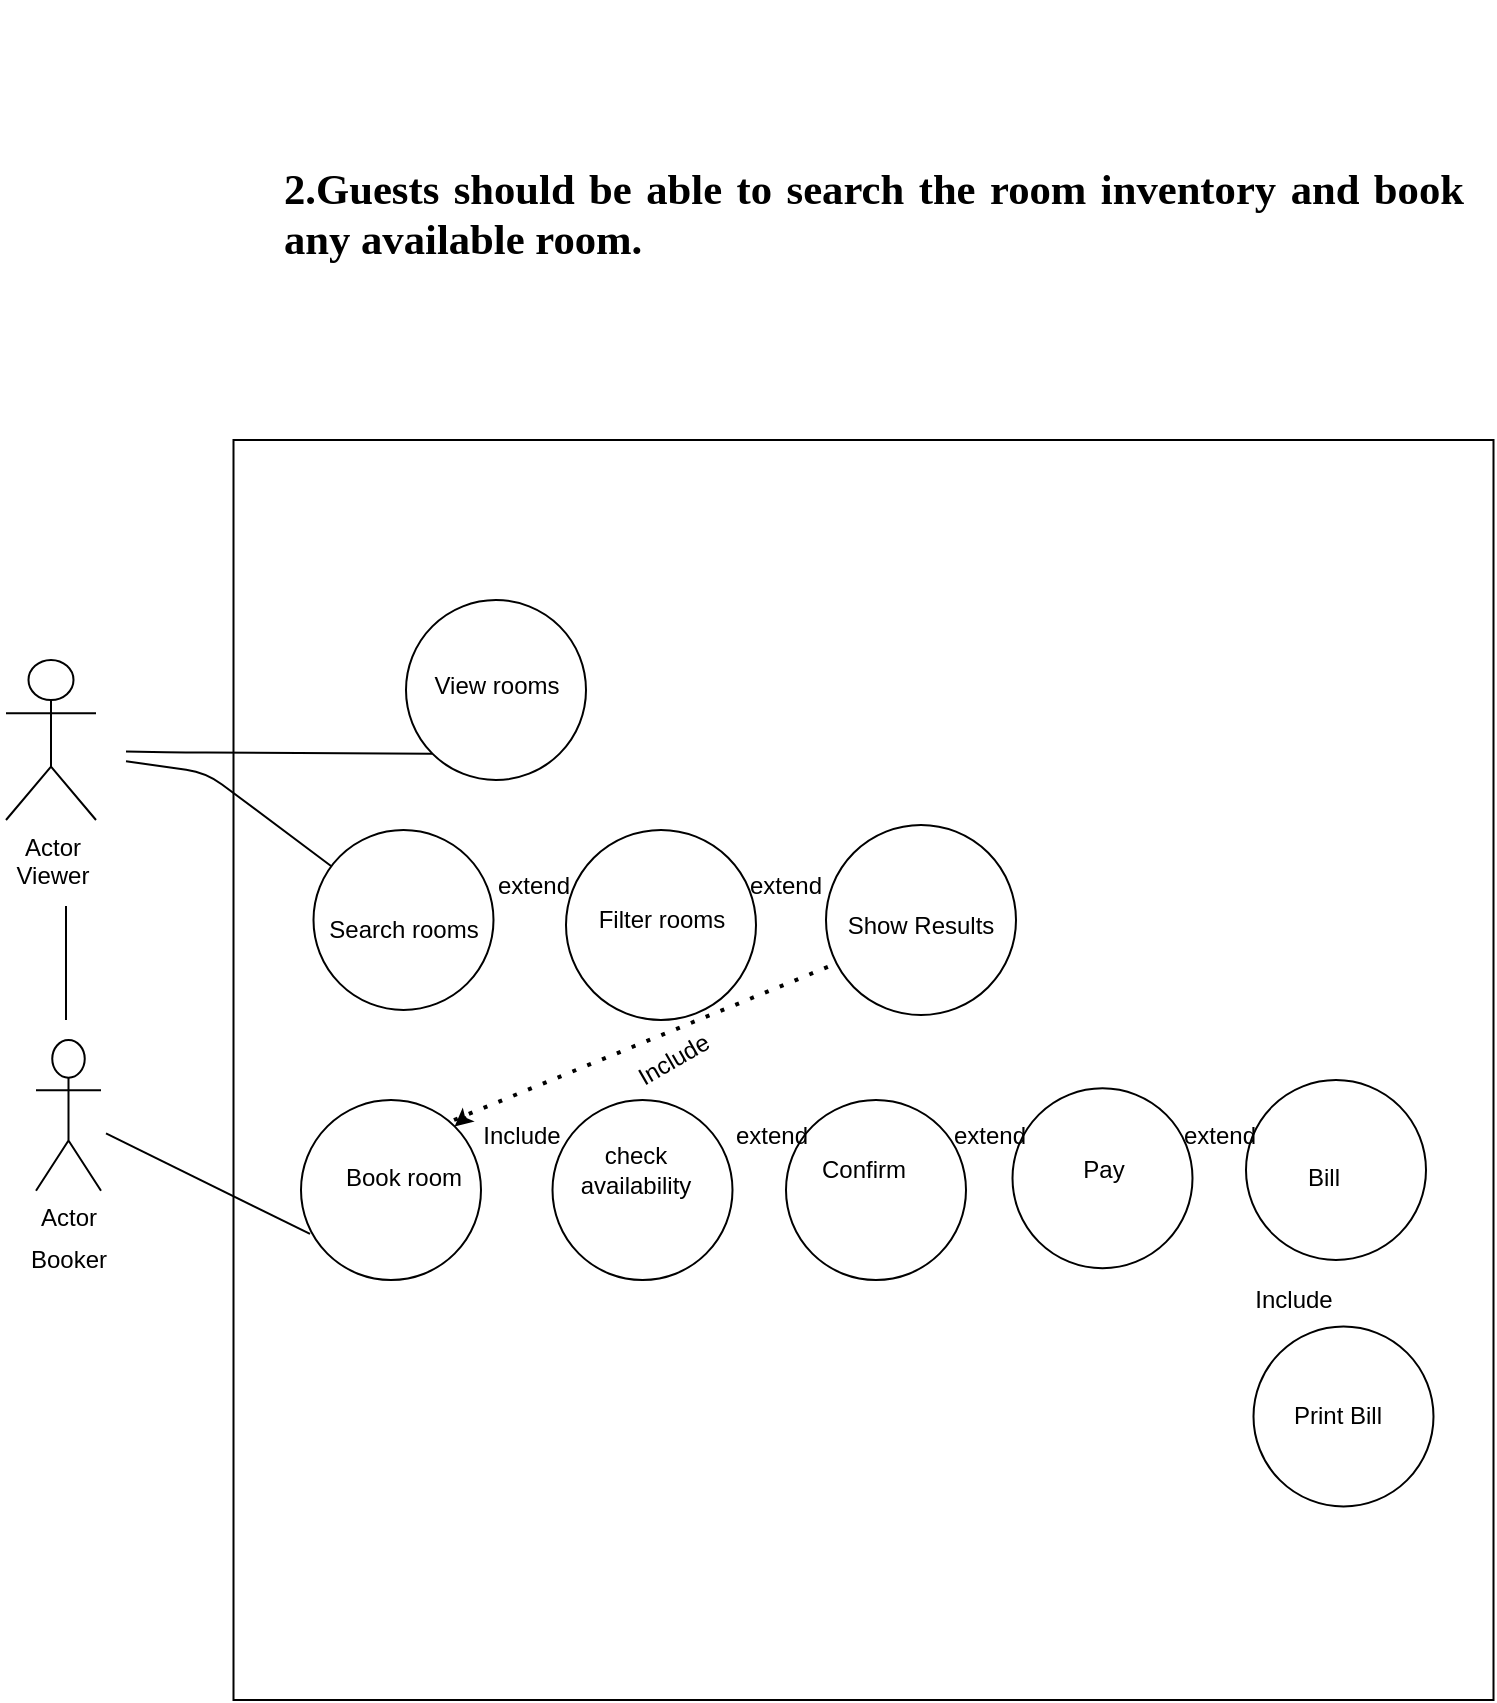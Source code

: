 <mxfile version="13.9.7" type="github">
  <diagram id="4UGJytVWH1Cr-C3hoVij" name="Page-1">
    <mxGraphModel dx="868" dy="1562" grid="1" gridSize="10" guides="1" tooltips="1" connect="1" arrows="1" fold="1" page="1" pageScale="1" pageWidth="827" pageHeight="1169" math="0" shadow="0">
      <root>
        <mxCell id="0" />
        <mxCell id="1" parent="0" />
        <mxCell id="ItGvCnHqwmwOMa5XZKfp-4" value="&lt;p style=&quot;margin-top: 12.0pt ; margin-right: 0cm ; margin-bottom: 12.0pt ; margin-left: 36.0pt ; text-align: justify ; text-indent: -18.0pt ; background: white&quot;&gt;&lt;b&gt;&lt;span style=&quot;font-size: 16.0pt ; font-family: &amp;#34;calibri&amp;#34; , &amp;#34;sans-serif&amp;#34;&quot;&gt;&lt;span style=&quot;font-weight: normal ; font-stretch: normal ; font-size: 7pt ; line-height: normal ; font-family: &amp;#34;times new roman&amp;#34;&quot;&gt;&amp;nbsp; &amp;nbsp;&lt;br&gt;&lt;/span&gt;&lt;/span&gt;&lt;/b&gt;&lt;span dir=&quot;LTR&quot;&gt;&lt;/span&gt;&lt;b&gt;&lt;span style=&quot;font-size: 16.0pt ; font-family: &amp;#34;calibri&amp;#34; , &amp;#34;sans-serif&amp;#34;&quot;&gt;2.Guests should be able to search the room inventory and book any available room.&lt;/span&gt;&lt;/b&gt;&lt;/p&gt;" style="text;html=1;strokeColor=none;fillColor=none;align=center;verticalAlign=middle;whiteSpace=wrap;rounded=0;" vertex="1" parent="1">
          <mxGeometry x="200" y="-220" width="640" height="190" as="geometry" />
        </mxCell>
        <mxCell id="ItGvCnHqwmwOMa5XZKfp-5" value="" style="whiteSpace=wrap;html=1;aspect=fixed;" vertex="1" parent="1">
          <mxGeometry x="223.75" width="630" height="630" as="geometry" />
        </mxCell>
        <mxCell id="ItGvCnHqwmwOMa5XZKfp-11" value="" style="ellipse;whiteSpace=wrap;html=1;aspect=fixed;" vertex="1" parent="1">
          <mxGeometry x="310" y="80" width="90" height="90" as="geometry" />
        </mxCell>
        <mxCell id="ItGvCnHqwmwOMa5XZKfp-12" value="View rooms" style="text;html=1;strokeColor=none;fillColor=none;align=center;verticalAlign=middle;whiteSpace=wrap;rounded=0;" vertex="1" parent="1">
          <mxGeometry x="322.5" y="110" width="65" height="25" as="geometry" />
        </mxCell>
        <mxCell id="ItGvCnHqwmwOMa5XZKfp-13" value="" style="ellipse;whiteSpace=wrap;html=1;aspect=fixed;" vertex="1" parent="1">
          <mxGeometry x="263.75" y="195" width="90" height="90" as="geometry" />
        </mxCell>
        <mxCell id="ItGvCnHqwmwOMa5XZKfp-14" value="Search rooms" style="text;html=1;strokeColor=none;fillColor=none;align=center;verticalAlign=middle;whiteSpace=wrap;rounded=0;" vertex="1" parent="1">
          <mxGeometry x="270" y="232.5" width="77.5" height="25" as="geometry" />
        </mxCell>
        <mxCell id="ItGvCnHqwmwOMa5XZKfp-17" value="" style="ellipse;whiteSpace=wrap;html=1;aspect=fixed;" vertex="1" parent="1">
          <mxGeometry x="390" y="195" width="95" height="95" as="geometry" />
        </mxCell>
        <mxCell id="ItGvCnHqwmwOMa5XZKfp-18" value="Filter rooms" style="text;html=1;strokeColor=none;fillColor=none;align=center;verticalAlign=middle;whiteSpace=wrap;rounded=0;" vertex="1" parent="1">
          <mxGeometry x="398.75" y="227.5" width="77.5" height="25" as="geometry" />
        </mxCell>
        <mxCell id="ItGvCnHqwmwOMa5XZKfp-22" value="Booker" style="text;html=1;align=center;verticalAlign=middle;resizable=0;points=[];autosize=1;" vertex="1" parent="1">
          <mxGeometry x="116.25" y="400.01" width="50" height="20" as="geometry" />
        </mxCell>
        <mxCell id="ItGvCnHqwmwOMa5XZKfp-27" value="" style="endArrow=none;html=1;entryX=0;entryY=1;entryDx=0;entryDy=0;" edge="1" parent="1" target="ItGvCnHqwmwOMa5XZKfp-11">
          <mxGeometry width="50" height="50" relative="1" as="geometry">
            <mxPoint x="170" y="155.714" as="sourcePoint" />
            <mxPoint x="200" y="123.75" as="targetPoint" />
            <Array as="points">
              <mxPoint x="200" y="156.25" />
            </Array>
          </mxGeometry>
        </mxCell>
        <mxCell id="ItGvCnHqwmwOMa5XZKfp-28" value="" style="endArrow=none;html=1;" edge="1" parent="1" target="ItGvCnHqwmwOMa5XZKfp-13">
          <mxGeometry width="50" height="50" relative="1" as="geometry">
            <mxPoint x="170" y="160.625" as="sourcePoint" />
            <mxPoint x="333.18" y="166.82" as="targetPoint" />
            <Array as="points">
              <mxPoint x="210" y="166.25" />
            </Array>
          </mxGeometry>
        </mxCell>
        <mxCell id="ItGvCnHqwmwOMa5XZKfp-32" value="" style="ellipse;whiteSpace=wrap;html=1;aspect=fixed;" vertex="1" parent="1">
          <mxGeometry x="257.5" y="330.01" width="90" height="90" as="geometry" />
        </mxCell>
        <mxCell id="ItGvCnHqwmwOMa5XZKfp-33" value="" style="endArrow=none;html=1;exitX=0.981;exitY=0.4;exitDx=0;exitDy=0;exitPerimeter=0;entryX=0.05;entryY=0.744;entryDx=0;entryDy=0;entryPerimeter=0;" edge="1" parent="1" target="ItGvCnHqwmwOMa5XZKfp-32">
          <mxGeometry width="50" height="50" relative="1" as="geometry">
            <mxPoint x="160.0" y="346.72" as="sourcePoint" />
            <mxPoint x="247.972" y="344.275" as="targetPoint" />
            <Array as="points" />
          </mxGeometry>
        </mxCell>
        <mxCell id="ItGvCnHqwmwOMa5XZKfp-34" value="Book room" style="text;html=1;strokeColor=none;fillColor=none;align=center;verticalAlign=middle;whiteSpace=wrap;rounded=0;" vertex="1" parent="1">
          <mxGeometry x="270" y="356.49" width="77.5" height="25" as="geometry" />
        </mxCell>
        <mxCell id="ItGvCnHqwmwOMa5XZKfp-35" value="" style="ellipse;whiteSpace=wrap;html=1;aspect=fixed;" vertex="1" parent="1">
          <mxGeometry x="383.25" y="330.01" width="90" height="90" as="geometry" />
        </mxCell>
        <mxCell id="ItGvCnHqwmwOMa5XZKfp-36" value="check availability" style="text;html=1;strokeColor=none;fillColor=none;align=center;verticalAlign=middle;whiteSpace=wrap;rounded=0;" vertex="1" parent="1">
          <mxGeometry x="386.25" y="352.5" width="77.5" height="25" as="geometry" />
        </mxCell>
        <mxCell id="ItGvCnHqwmwOMa5XZKfp-37" value="" style="ellipse;whiteSpace=wrap;html=1;aspect=fixed;" vertex="1" parent="1">
          <mxGeometry x="500" y="330.01" width="90" height="90" as="geometry" />
        </mxCell>
        <mxCell id="ItGvCnHqwmwOMa5XZKfp-38" value="Confirm" style="text;html=1;strokeColor=none;fillColor=none;align=center;verticalAlign=middle;whiteSpace=wrap;rounded=0;" vertex="1" parent="1">
          <mxGeometry x="500" y="352.5" width="77.5" height="25" as="geometry" />
        </mxCell>
        <mxCell id="ItGvCnHqwmwOMa5XZKfp-39" value="" style="ellipse;whiteSpace=wrap;html=1;aspect=fixed;" vertex="1" parent="1">
          <mxGeometry x="613.25" y="324.13" width="90" height="90" as="geometry" />
        </mxCell>
        <mxCell id="ItGvCnHqwmwOMa5XZKfp-40" value="Pay" style="text;html=1;strokeColor=none;fillColor=none;align=center;verticalAlign=middle;whiteSpace=wrap;rounded=0;" vertex="1" parent="1">
          <mxGeometry x="619.5" y="352.5" width="77.5" height="25" as="geometry" />
        </mxCell>
        <mxCell id="ItGvCnHqwmwOMa5XZKfp-41" value="" style="ellipse;whiteSpace=wrap;html=1;aspect=fixed;" vertex="1" parent="1">
          <mxGeometry x="730" y="320" width="90" height="90" as="geometry" />
        </mxCell>
        <mxCell id="ItGvCnHqwmwOMa5XZKfp-42" value="Bill" style="text;html=1;strokeColor=none;fillColor=none;align=center;verticalAlign=middle;whiteSpace=wrap;rounded=0;" vertex="1" parent="1">
          <mxGeometry x="730.25" y="356.49" width="77.5" height="25" as="geometry" />
        </mxCell>
        <mxCell id="ItGvCnHqwmwOMa5XZKfp-43" value="" style="ellipse;whiteSpace=wrap;html=1;aspect=fixed;" vertex="1" parent="1">
          <mxGeometry x="733.75" y="443.25" width="90" height="90" as="geometry" />
        </mxCell>
        <mxCell id="ItGvCnHqwmwOMa5XZKfp-44" value="Print Bill" style="text;html=1;strokeColor=none;fillColor=none;align=center;verticalAlign=middle;whiteSpace=wrap;rounded=0;" vertex="1" parent="1">
          <mxGeometry x="736.75" y="475.75" width="77.5" height="25" as="geometry" />
        </mxCell>
        <mxCell id="ItGvCnHqwmwOMa5XZKfp-50" value="" style="shape=image;html=1;verticalAlign=top;verticalLabelPosition=bottom;labelBackgroundColor=#ffffff;imageAspect=0;aspect=fixed;image=https://cdn2.iconfinder.com/data/icons/navigation-set-arrows-part-two/32/Arrow_Dotted_Left-128.png" vertex="1" parent="1">
          <mxGeometry x="357.25" y="227.25" width="32.75" height="32.75" as="geometry" />
        </mxCell>
        <mxCell id="ItGvCnHqwmwOMa5XZKfp-51" value="" style="shape=image;html=1;verticalAlign=top;verticalLabelPosition=bottom;labelBackgroundColor=#ffffff;imageAspect=0;aspect=fixed;image=https://cdn2.iconfinder.com/data/icons/navigation-set-arrows-part-two/32/Arrow_Dotted_Left-128.png" vertex="1" parent="1">
          <mxGeometry x="347.5" y="352.5" width="33.25" height="33.25" as="geometry" />
        </mxCell>
        <mxCell id="ItGvCnHqwmwOMa5XZKfp-52" value="" style="shape=image;html=1;verticalAlign=top;verticalLabelPosition=bottom;labelBackgroundColor=#ffffff;imageAspect=0;aspect=fixed;image=https://cdn2.iconfinder.com/data/icons/navigation-set-arrows-part-two/32/Arrow_Dotted_Left-128.png" vertex="1" parent="1">
          <mxGeometry x="703.25" y="356.49" width="27" height="27" as="geometry" />
        </mxCell>
        <mxCell id="ItGvCnHqwmwOMa5XZKfp-53" value="" style="shape=image;html=1;verticalAlign=top;verticalLabelPosition=bottom;labelBackgroundColor=#ffffff;imageAspect=0;aspect=fixed;image=https://cdn2.iconfinder.com/data/icons/navigation-set-arrows-part-two/32/Arrow_Dotted_Left-128.png" vertex="1" parent="1">
          <mxGeometry x="473.75" y="358.38" width="26.25" height="26.25" as="geometry" />
        </mxCell>
        <mxCell id="ItGvCnHqwmwOMa5XZKfp-54" value="" style="shape=image;html=1;verticalAlign=top;verticalLabelPosition=bottom;labelBackgroundColor=#ffffff;imageAspect=0;aspect=fixed;image=https://cdn2.iconfinder.com/data/icons/navigation-set-arrows-part-two/32/Arrow_Dotted_Left-128.png" vertex="1" parent="1">
          <mxGeometry x="590" y="358.37" width="23.25" height="23.25" as="geometry" />
        </mxCell>
        <mxCell id="ItGvCnHqwmwOMa5XZKfp-57" value="" style="shape=image;html=1;verticalAlign=top;verticalLabelPosition=bottom;labelBackgroundColor=#ffffff;imageAspect=0;aspect=fixed;image=https://cdn2.iconfinder.com/data/icons/navigation-set-arrows-part-two/32/Arrow_Dotted_Left-128.png;rotation=90;" vertex="1" parent="1">
          <mxGeometry x="762.12" y="410" width="33.25" height="33.25" as="geometry" />
        </mxCell>
        <mxCell id="ItGvCnHqwmwOMa5XZKfp-64" value="" style="ellipse;whiteSpace=wrap;html=1;aspect=fixed;" vertex="1" parent="1">
          <mxGeometry x="520" y="192.5" width="95" height="95" as="geometry" />
        </mxCell>
        <mxCell id="ItGvCnHqwmwOMa5XZKfp-65" value="extend" style="text;html=1;strokeColor=none;fillColor=none;align=center;verticalAlign=middle;whiteSpace=wrap;rounded=0;" vertex="1" parent="1">
          <mxGeometry x="353.63" y="212.5" width="40" height="20" as="geometry" />
        </mxCell>
        <mxCell id="ItGvCnHqwmwOMa5XZKfp-66" value="Show Results" style="text;html=1;strokeColor=none;fillColor=none;align=center;verticalAlign=middle;whiteSpace=wrap;rounded=0;" vertex="1" parent="1">
          <mxGeometry x="525" y="222.5" width="85" height="40" as="geometry" />
        </mxCell>
        <mxCell id="ItGvCnHqwmwOMa5XZKfp-67" value="" style="shape=image;html=1;verticalAlign=top;verticalLabelPosition=bottom;labelBackgroundColor=#ffffff;imageAspect=0;aspect=fixed;image=https://cdn2.iconfinder.com/data/icons/navigation-set-arrows-part-two/32/Arrow_Dotted_Left-128.png" vertex="1" parent="1">
          <mxGeometry x="485" y="226.12" width="35" height="35" as="geometry" />
        </mxCell>
        <mxCell id="ItGvCnHqwmwOMa5XZKfp-68" value="extend" style="text;html=1;strokeColor=none;fillColor=none;align=center;verticalAlign=middle;whiteSpace=wrap;rounded=0;" vertex="1" parent="1">
          <mxGeometry x="480" y="206.25" width="40" height="32.5" as="geometry" />
        </mxCell>
        <mxCell id="ItGvCnHqwmwOMa5XZKfp-69" value="Include" style="text;html=1;strokeColor=none;fillColor=none;align=center;verticalAlign=middle;whiteSpace=wrap;rounded=0;" vertex="1" parent="1">
          <mxGeometry x="347.5" y="338.38" width="40" height="20" as="geometry" />
        </mxCell>
        <mxCell id="ItGvCnHqwmwOMa5XZKfp-70" value="extend" style="text;html=1;strokeColor=none;fillColor=none;align=center;verticalAlign=middle;whiteSpace=wrap;rounded=0;" vertex="1" parent="1">
          <mxGeometry x="473.25" y="332.13" width="40" height="32.5" as="geometry" />
        </mxCell>
        <mxCell id="ItGvCnHqwmwOMa5XZKfp-72" value="extend" style="text;html=1;strokeColor=none;fillColor=none;align=center;verticalAlign=middle;whiteSpace=wrap;rounded=0;" vertex="1" parent="1">
          <mxGeometry x="581.63" y="332.13" width="40" height="32.5" as="geometry" />
        </mxCell>
        <mxCell id="ItGvCnHqwmwOMa5XZKfp-73" value="extend" style="text;html=1;strokeColor=none;fillColor=none;align=center;verticalAlign=middle;whiteSpace=wrap;rounded=0;" vertex="1" parent="1">
          <mxGeometry x="696.75" y="332.13" width="40" height="32.5" as="geometry" />
        </mxCell>
        <mxCell id="ItGvCnHqwmwOMa5XZKfp-74" value="Include" style="text;html=1;strokeColor=none;fillColor=none;align=center;verticalAlign=middle;whiteSpace=wrap;rounded=0;" vertex="1" parent="1">
          <mxGeometry x="733.75" y="420.01" width="40" height="20" as="geometry" />
        </mxCell>
        <mxCell id="ItGvCnHqwmwOMa5XZKfp-78" value="Include" style="text;html=1;strokeColor=none;fillColor=none;align=center;verticalAlign=middle;whiteSpace=wrap;rounded=0;rotation=-30;" vertex="1" parent="1">
          <mxGeometry x="423.75" y="300" width="40" height="20" as="geometry" />
        </mxCell>
        <mxCell id="ItGvCnHqwmwOMa5XZKfp-84" value="Actor" style="shape=umlActor;verticalLabelPosition=bottom;verticalAlign=top;html=1;outlineConnect=0;" vertex="1" parent="1">
          <mxGeometry x="125" y="300" width="32.5" height="75.37" as="geometry" />
        </mxCell>
        <mxCell id="ItGvCnHqwmwOMa5XZKfp-88" value="Actor" style="shape=umlActor;verticalLabelPosition=bottom;verticalAlign=top;html=1;outlineConnect=0;" vertex="1" parent="1">
          <mxGeometry x="110" y="110" width="45" height="80" as="geometry" />
        </mxCell>
        <mxCell id="ItGvCnHqwmwOMa5XZKfp-91" value="Viewer" style="text;html=1;align=center;verticalAlign=middle;resizable=0;points=[];autosize=1;" vertex="1" parent="1">
          <mxGeometry x="107.5" y="207.5" width="50" height="20" as="geometry" />
        </mxCell>
        <mxCell id="ItGvCnHqwmwOMa5XZKfp-94" value="" style="endArrow=none;html=1;" edge="1" parent="1">
          <mxGeometry width="50" height="50" relative="1" as="geometry">
            <mxPoint x="140" y="290" as="sourcePoint" />
            <mxPoint x="140" y="233" as="targetPoint" />
            <Array as="points">
              <mxPoint x="140" y="270" />
            </Array>
          </mxGeometry>
        </mxCell>
        <mxCell id="ItGvCnHqwmwOMa5XZKfp-95" value="" style="endArrow=none;dashed=1;html=1;dashPattern=1 3;strokeWidth=2;" edge="1" parent="1">
          <mxGeometry width="50" height="50" relative="1" as="geometry">
            <mxPoint x="334" y="340" as="sourcePoint" />
            <mxPoint x="523.25" y="262.5" as="targetPoint" />
          </mxGeometry>
        </mxCell>
        <mxCell id="ItGvCnHqwmwOMa5XZKfp-99" value="" style="endArrow=classic;html=1;entryX=1;entryY=0;entryDx=0;entryDy=0;" edge="1" parent="1" target="ItGvCnHqwmwOMa5XZKfp-32">
          <mxGeometry width="50" height="50" relative="1" as="geometry">
            <mxPoint x="340" y="338.38" as="sourcePoint" />
            <mxPoint x="330" y="348.38" as="targetPoint" />
          </mxGeometry>
        </mxCell>
      </root>
    </mxGraphModel>
  </diagram>
</mxfile>
